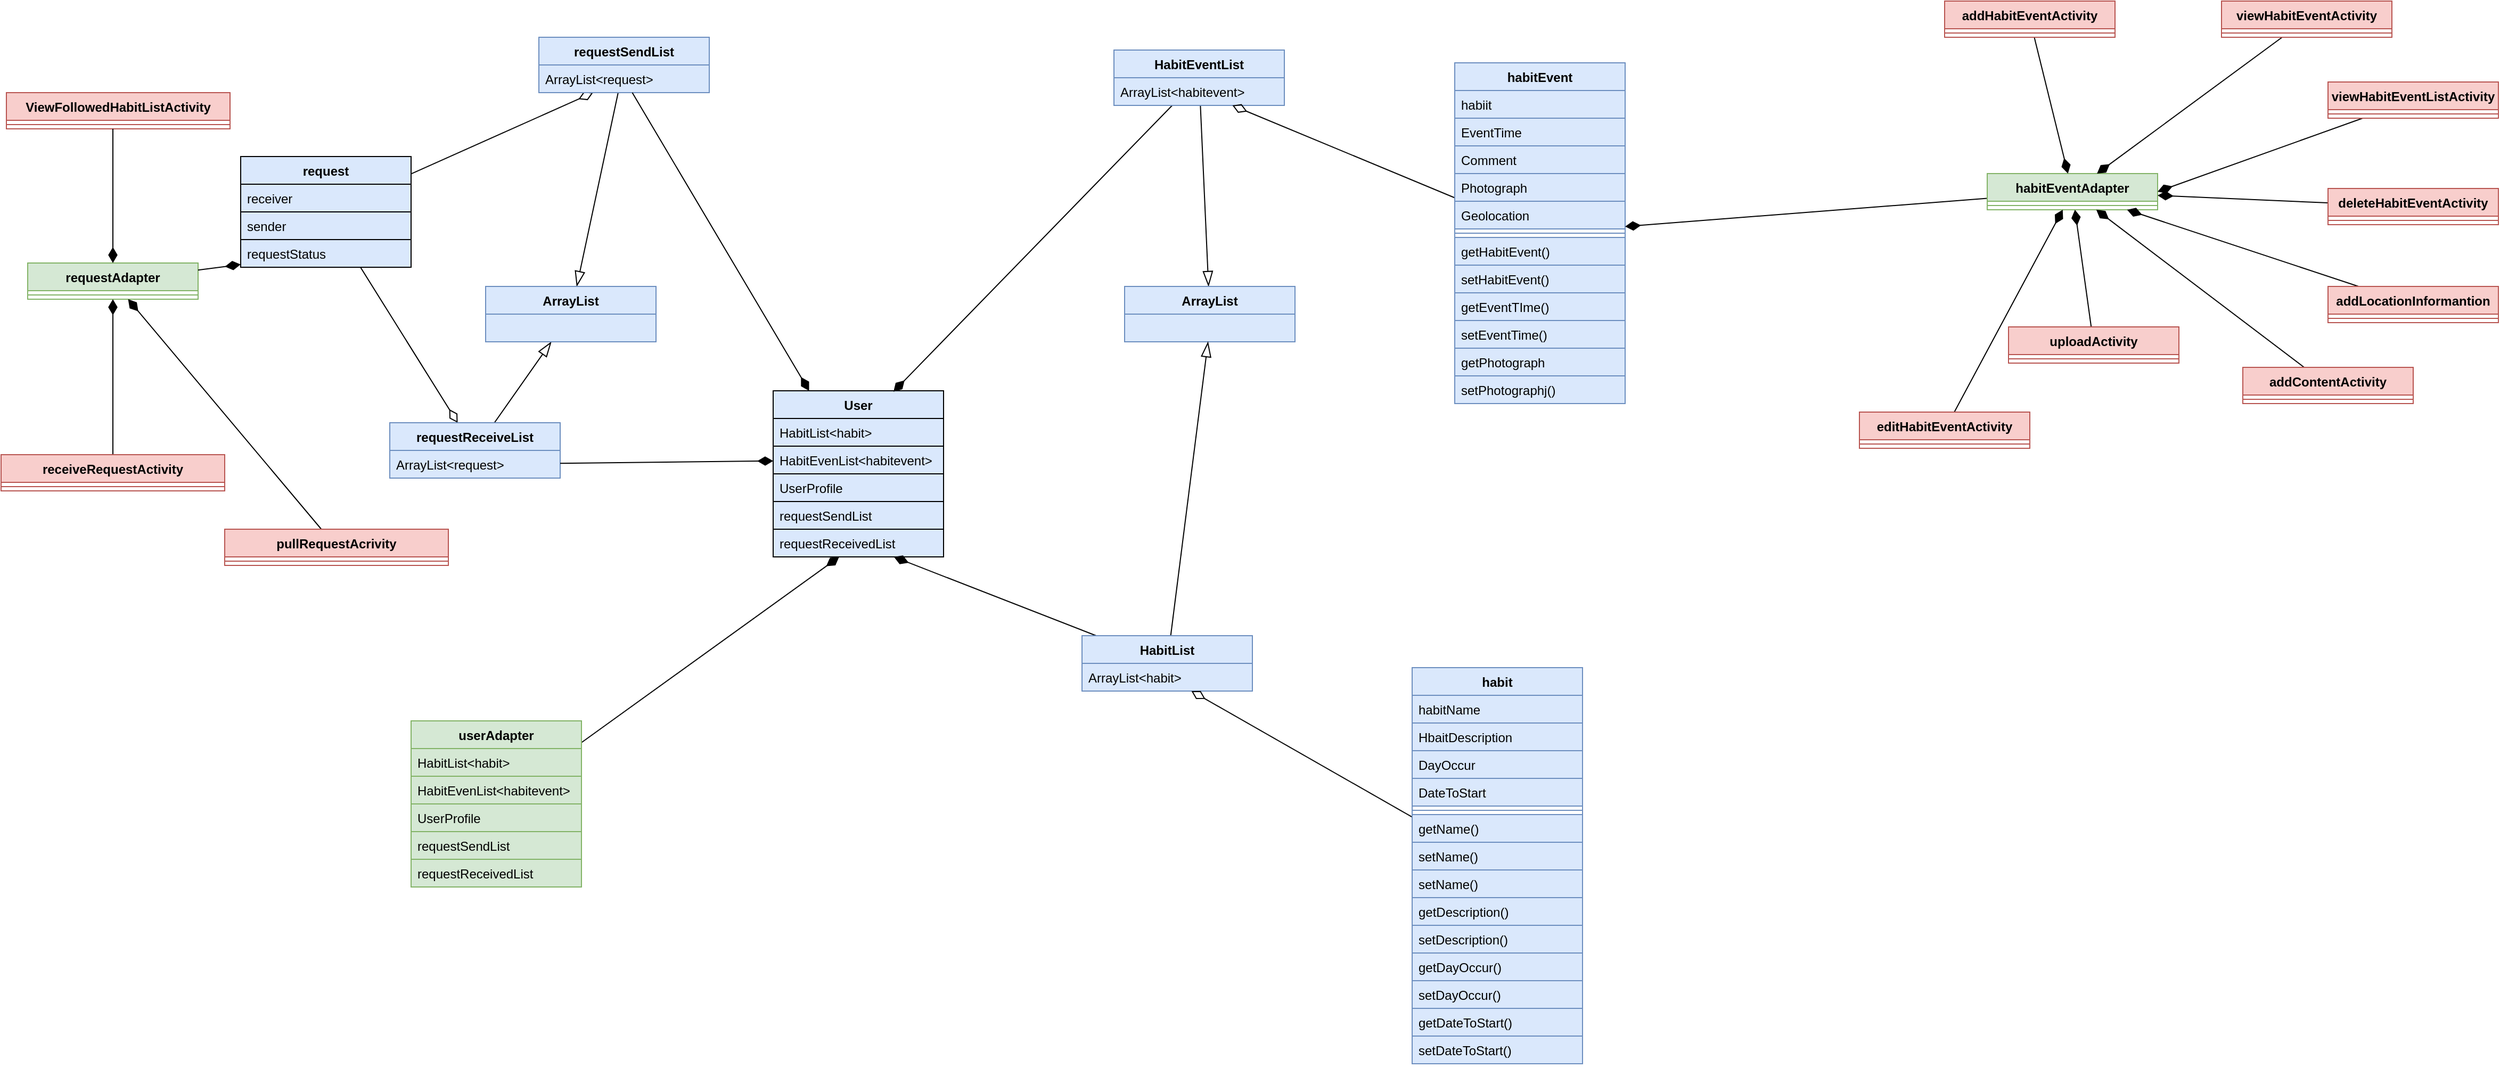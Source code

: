 <mxfile version="15.4.3" type="github">
  <diagram id="spv8ccS48C0Q_jatDbC0" name="Page-1">
    <mxGraphModel dx="2016" dy="1154" grid="1" gridSize="10" guides="1" tooltips="1" connect="1" arrows="1" fold="1" page="1" pageScale="1" pageWidth="850" pageHeight="1100" math="0" shadow="0">
      <root>
        <mxCell id="0" />
        <mxCell id="1" parent="0" />
        <mxCell id="jQMmRSuvDewq5A6XQlnB-4" value="ViewFollowedHabitListActivity" style="swimlane;fontStyle=1;align=center;verticalAlign=top;childLayout=stackLayout;horizontal=1;startSize=26;horizontalStack=0;resizeParent=1;resizeParentMax=0;resizeLast=0;collapsible=1;marginBottom=0;fillColor=#f8cecc;strokeColor=#b85450;" parent="1" vertex="1">
          <mxGeometry x="90" y="110" width="210" height="34" as="geometry" />
        </mxCell>
        <mxCell id="jQMmRSuvDewq5A6XQlnB-6" value="" style="line;strokeWidth=1;fillColor=#f8cecc;align=left;verticalAlign=middle;spacingTop=-1;spacingLeft=3;spacingRight=3;rotatable=0;labelPosition=right;points=[];portConstraint=eastwest;strokeColor=#b85450;" parent="jQMmRSuvDewq5A6XQlnB-4" vertex="1">
          <mxGeometry y="26" width="210" height="8" as="geometry" />
        </mxCell>
        <mxCell id="jQMmRSuvDewq5A6XQlnB-9" value="requestAdapter" style="swimlane;fontStyle=1;align=center;verticalAlign=top;childLayout=stackLayout;horizontal=1;startSize=26;horizontalStack=0;resizeParent=1;resizeParentMax=0;resizeLast=0;collapsible=1;marginBottom=0;fillColor=#d5e8d4;strokeColor=#82b366;" parent="1" vertex="1">
          <mxGeometry x="110" y="270" width="160" height="34" as="geometry" />
        </mxCell>
        <mxCell id="jQMmRSuvDewq5A6XQlnB-11" value="" style="line;strokeWidth=1;fillColor=#d5e8d4;align=left;verticalAlign=middle;spacingTop=-1;spacingLeft=3;spacingRight=3;rotatable=0;labelPosition=right;points=[];portConstraint=eastwest;strokeColor=#82b366;" parent="jQMmRSuvDewq5A6XQlnB-9" vertex="1">
          <mxGeometry y="26" width="160" height="8" as="geometry" />
        </mxCell>
        <mxCell id="jQMmRSuvDewq5A6XQlnB-20" style="edgeStyle=orthogonalEdgeStyle;rounded=0;jumpStyle=line;orthogonalLoop=1;jettySize=auto;html=1;strokeWidth=1;endArrow=diamondThin;endFill=1;endSize=12;" parent="1" source="jQMmRSuvDewq5A6XQlnB-13" target="jQMmRSuvDewq5A6XQlnB-9" edge="1">
          <mxGeometry relative="1" as="geometry" />
        </mxCell>
        <mxCell id="jQMmRSuvDewq5A6XQlnB-52" style="edgeStyle=none;rounded=0;jumpStyle=line;orthogonalLoop=1;jettySize=auto;html=1;endArrow=diamondThin;endFill=1;endSize=12;strokeWidth=1;" parent="1" source="jQMmRSuvDewq5A6XQlnB-9" target="jQMmRSuvDewq5A6XQlnB-36" edge="1">
          <mxGeometry relative="1" as="geometry" />
        </mxCell>
        <mxCell id="jQMmRSuvDewq5A6XQlnB-13" value="receiveRequestActivity" style="swimlane;fontStyle=1;align=center;verticalAlign=top;childLayout=stackLayout;horizontal=1;startSize=26;horizontalStack=0;resizeParent=1;resizeParentMax=0;resizeLast=0;collapsible=1;marginBottom=0;fillColor=#f8cecc;strokeColor=#b85450;" parent="1" vertex="1">
          <mxGeometry x="85" y="450" width="210" height="34" as="geometry" />
        </mxCell>
        <mxCell id="jQMmRSuvDewq5A6XQlnB-14" value="" style="line;strokeWidth=1;fillColor=#f8cecc;align=left;verticalAlign=middle;spacingTop=-1;spacingLeft=3;spacingRight=3;rotatable=0;labelPosition=right;points=[];portConstraint=eastwest;strokeColor=#b85450;" parent="jQMmRSuvDewq5A6XQlnB-13" vertex="1">
          <mxGeometry y="26" width="210" height="8" as="geometry" />
        </mxCell>
        <mxCell id="jQMmRSuvDewq5A6XQlnB-16" value="" style="endArrow=diamondThin;endFill=1;endSize=12;html=1;rounded=0;edgeStyle=orthogonalEdgeStyle;strokeWidth=1;jumpStyle=line;" parent="1" source="jQMmRSuvDewq5A6XQlnB-4" target="jQMmRSuvDewq5A6XQlnB-9" edge="1">
          <mxGeometry width="160" relative="1" as="geometry">
            <mxPoint x="160" y="340" as="sourcePoint" />
            <mxPoint x="320" y="340" as="targetPoint" />
            <Array as="points">
              <mxPoint x="190" y="180" />
              <mxPoint x="190" y="180" />
            </Array>
          </mxGeometry>
        </mxCell>
        <mxCell id="jQMmRSuvDewq5A6XQlnB-60" style="edgeStyle=none;rounded=0;jumpStyle=line;orthogonalLoop=1;jettySize=auto;html=1;endArrow=diamondThin;endFill=0;endSize=12;strokeWidth=1;" parent="1" source="jQMmRSuvDewq5A6XQlnB-23" target="jQMmRSuvDewq5A6XQlnB-46" edge="1">
          <mxGeometry relative="1" as="geometry" />
        </mxCell>
        <mxCell id="jQMmRSuvDewq5A6XQlnB-61" style="edgeStyle=none;rounded=0;jumpStyle=line;orthogonalLoop=1;jettySize=auto;html=1;endArrow=diamondThin;endFill=0;endSize=12;strokeWidth=1;" parent="1" source="jQMmRSuvDewq5A6XQlnB-23" target="jQMmRSuvDewq5A6XQlnB-41" edge="1">
          <mxGeometry relative="1" as="geometry" />
        </mxCell>
        <mxCell id="jQMmRSuvDewq5A6XQlnB-23" value="request" style="swimlane;fontStyle=1;align=center;verticalAlign=top;childLayout=stackLayout;horizontal=1;startSize=26;horizontalStack=0;resizeParent=1;resizeParentMax=0;resizeLast=0;collapsible=1;marginBottom=0;fillColor=#dae8fc;strokeColor=default;" parent="1" vertex="1">
          <mxGeometry x="310" y="170" width="160" height="104" as="geometry">
            <mxRectangle x="390" y="120" width="80" height="26" as="alternateBounds" />
          </mxGeometry>
        </mxCell>
        <mxCell id="jQMmRSuvDewq5A6XQlnB-24" value="receiver" style="text;strokeColor=default;fillColor=#dae8fc;align=left;verticalAlign=top;spacingLeft=4;spacingRight=4;overflow=hidden;rotatable=0;points=[[0,0.5],[1,0.5]];portConstraint=eastwest;" parent="jQMmRSuvDewq5A6XQlnB-23" vertex="1">
          <mxGeometry y="26" width="160" height="26" as="geometry" />
        </mxCell>
        <mxCell id="jQMmRSuvDewq5A6XQlnB-26" value="sender" style="text;strokeColor=default;fillColor=#dae8fc;align=left;verticalAlign=top;spacingLeft=4;spacingRight=4;overflow=hidden;rotatable=0;points=[[0,0.5],[1,0.5]];portConstraint=eastwest;" parent="jQMmRSuvDewq5A6XQlnB-23" vertex="1">
          <mxGeometry y="52" width="160" height="26" as="geometry" />
        </mxCell>
        <mxCell id="jQMmRSuvDewq5A6XQlnB-36" value="requestStatus" style="text;strokeColor=default;fillColor=#dae8fc;align=left;verticalAlign=top;spacingLeft=4;spacingRight=4;overflow=hidden;rotatable=0;points=[[0,0.5],[1,0.5]];portConstraint=eastwest;" parent="jQMmRSuvDewq5A6XQlnB-23" vertex="1">
          <mxGeometry y="78" width="160" height="26" as="geometry" />
        </mxCell>
        <mxCell id="jQMmRSuvDewq5A6XQlnB-51" style="rounded=0;jumpStyle=line;orthogonalLoop=1;jettySize=auto;html=1;endArrow=blockThin;endFill=0;endSize=12;strokeWidth=1;" parent="1" source="jQMmRSuvDewq5A6XQlnB-40" target="jQMmRSuvDewq5A6XQlnB-48" edge="1">
          <mxGeometry relative="1" as="geometry" />
        </mxCell>
        <mxCell id="jQMmRSuvDewq5A6XQlnB-40" value="requestSendList" style="swimlane;fontStyle=1;align=center;verticalAlign=top;childLayout=stackLayout;horizontal=1;startSize=26;horizontalStack=0;resizeParent=1;resizeParentMax=0;resizeLast=0;collapsible=1;marginBottom=0;fillColor=#dae8fc;strokeColor=#6c8ebf;" parent="1" vertex="1">
          <mxGeometry x="590" y="58" width="160" height="52" as="geometry">
            <mxRectangle x="390" y="120" width="80" height="26" as="alternateBounds" />
          </mxGeometry>
        </mxCell>
        <mxCell id="jQMmRSuvDewq5A6XQlnB-41" value="ArrayList&lt;request&gt;" style="text;strokeColor=#6c8ebf;fillColor=#dae8fc;align=left;verticalAlign=top;spacingLeft=4;spacingRight=4;overflow=hidden;rotatable=0;points=[[0,0.5],[1,0.5]];portConstraint=eastwest;" parent="jQMmRSuvDewq5A6XQlnB-40" vertex="1">
          <mxGeometry y="26" width="160" height="26" as="geometry" />
        </mxCell>
        <mxCell id="jQMmRSuvDewq5A6XQlnB-50" style="rounded=0;jumpStyle=line;orthogonalLoop=1;jettySize=auto;html=1;endArrow=blockThin;endFill=0;endSize=12;strokeWidth=1;" parent="1" source="jQMmRSuvDewq5A6XQlnB-46" target="jQMmRSuvDewq5A6XQlnB-48" edge="1">
          <mxGeometry relative="1" as="geometry" />
        </mxCell>
        <mxCell id="jQMmRSuvDewq5A6XQlnB-46" value="requestReceiveList" style="swimlane;fontStyle=1;align=center;verticalAlign=top;childLayout=stackLayout;horizontal=1;startSize=26;horizontalStack=0;resizeParent=1;resizeParentMax=0;resizeLast=0;collapsible=1;marginBottom=0;fillColor=#dae8fc;strokeColor=#6c8ebf;" parent="1" vertex="1">
          <mxGeometry x="450" y="420" width="160" height="52" as="geometry">
            <mxRectangle x="390" y="120" width="80" height="26" as="alternateBounds" />
          </mxGeometry>
        </mxCell>
        <mxCell id="jQMmRSuvDewq5A6XQlnB-47" value="ArrayList&lt;request&gt;" style="text;strokeColor=#6c8ebf;fillColor=#dae8fc;align=left;verticalAlign=top;spacingLeft=4;spacingRight=4;overflow=hidden;rotatable=0;points=[[0,0.5],[1,0.5]];portConstraint=eastwest;" parent="jQMmRSuvDewq5A6XQlnB-46" vertex="1">
          <mxGeometry y="26" width="160" height="26" as="geometry" />
        </mxCell>
        <mxCell id="jQMmRSuvDewq5A6XQlnB-48" value="ArrayList" style="swimlane;fontStyle=1;align=center;verticalAlign=top;childLayout=stackLayout;horizontal=1;startSize=26;horizontalStack=0;resizeParent=1;resizeParentMax=0;resizeLast=0;collapsible=1;marginBottom=0;fillColor=#dae8fc;strokeColor=#6c8ebf;" parent="1" vertex="1">
          <mxGeometry x="540" y="292" width="160" height="52" as="geometry">
            <mxRectangle x="390" y="120" width="80" height="26" as="alternateBounds" />
          </mxGeometry>
        </mxCell>
        <mxCell id="jQMmRSuvDewq5A6XQlnB-49" value="" style="text;strokeColor=#6c8ebf;fillColor=#dae8fc;align=left;verticalAlign=top;spacingLeft=4;spacingRight=4;overflow=hidden;rotatable=0;points=[[0,0.5],[1,0.5]];portConstraint=eastwest;" parent="jQMmRSuvDewq5A6XQlnB-48" vertex="1">
          <mxGeometry y="26" width="160" height="26" as="geometry" />
        </mxCell>
        <mxCell id="jQMmRSuvDewq5A6XQlnB-59" style="edgeStyle=none;rounded=0;jumpStyle=line;orthogonalLoop=1;jettySize=auto;html=1;endArrow=diamondThin;endFill=1;endSize=12;strokeWidth=1;" parent="1" source="jQMmRSuvDewq5A6XQlnB-57" target="jQMmRSuvDewq5A6XQlnB-9" edge="1">
          <mxGeometry relative="1" as="geometry" />
        </mxCell>
        <mxCell id="jQMmRSuvDewq5A6XQlnB-57" value="pullRequestAcrivity" style="swimlane;fontStyle=1;align=center;verticalAlign=top;childLayout=stackLayout;horizontal=1;startSize=26;horizontalStack=0;resizeParent=1;resizeParentMax=0;resizeLast=0;collapsible=1;marginBottom=0;fillColor=#f8cecc;strokeColor=#b85450;" parent="1" vertex="1">
          <mxGeometry x="295" y="520" width="210" height="34" as="geometry" />
        </mxCell>
        <mxCell id="jQMmRSuvDewq5A6XQlnB-58" value="" style="line;strokeWidth=1;fillColor=#f8cecc;align=left;verticalAlign=middle;spacingTop=-1;spacingLeft=3;spacingRight=3;rotatable=0;labelPosition=right;points=[];portConstraint=eastwest;strokeColor=#b85450;" parent="jQMmRSuvDewq5A6XQlnB-57" vertex="1">
          <mxGeometry y="26" width="210" height="8" as="geometry" />
        </mxCell>
        <mxCell id="jQMmRSuvDewq5A6XQlnB-62" value="User" style="swimlane;fontStyle=1;align=center;verticalAlign=top;childLayout=stackLayout;horizontal=1;startSize=26;horizontalStack=0;resizeParent=1;resizeParentMax=0;resizeLast=0;collapsible=1;marginBottom=0;fillColor=#dae8fc;strokeColor=default;" parent="1" vertex="1">
          <mxGeometry x="810" y="390" width="160" height="156" as="geometry">
            <mxRectangle x="390" y="120" width="80" height="26" as="alternateBounds" />
          </mxGeometry>
        </mxCell>
        <mxCell id="jQMmRSuvDewq5A6XQlnB-63" value="HabitList&lt;habit&gt;" style="text;strokeColor=default;fillColor=#dae8fc;align=left;verticalAlign=top;spacingLeft=4;spacingRight=4;overflow=hidden;rotatable=0;points=[[0,0.5],[1,0.5]];portConstraint=eastwest;" parent="jQMmRSuvDewq5A6XQlnB-62" vertex="1">
          <mxGeometry y="26" width="160" height="26" as="geometry" />
        </mxCell>
        <mxCell id="jQMmRSuvDewq5A6XQlnB-64" value="HabitEvenList&lt;habitevent&gt;" style="text;strokeColor=default;fillColor=#dae8fc;align=left;verticalAlign=top;spacingLeft=4;spacingRight=4;overflow=hidden;rotatable=0;points=[[0,0.5],[1,0.5]];portConstraint=eastwest;" parent="jQMmRSuvDewq5A6XQlnB-62" vertex="1">
          <mxGeometry y="52" width="160" height="26" as="geometry" />
        </mxCell>
        <mxCell id="jQMmRSuvDewq5A6XQlnB-65" value="UserProfile" style="text;strokeColor=default;fillColor=#dae8fc;align=left;verticalAlign=top;spacingLeft=4;spacingRight=4;overflow=hidden;rotatable=0;points=[[0,0.5],[1,0.5]];portConstraint=eastwest;" parent="jQMmRSuvDewq5A6XQlnB-62" vertex="1">
          <mxGeometry y="78" width="160" height="26" as="geometry" />
        </mxCell>
        <mxCell id="jQMmRSuvDewq5A6XQlnB-66" value="requestSendList" style="text;strokeColor=default;fillColor=#dae8fc;align=left;verticalAlign=top;spacingLeft=4;spacingRight=4;overflow=hidden;rotatable=0;points=[[0,0.5],[1,0.5]];portConstraint=eastwest;" parent="jQMmRSuvDewq5A6XQlnB-62" vertex="1">
          <mxGeometry y="104" width="160" height="26" as="geometry" />
        </mxCell>
        <mxCell id="jQMmRSuvDewq5A6XQlnB-67" value="requestReceivedList" style="text;strokeColor=default;fillColor=#dae8fc;align=left;verticalAlign=top;spacingLeft=4;spacingRight=4;overflow=hidden;rotatable=0;points=[[0,0.5],[1,0.5]];portConstraint=eastwest;" parent="jQMmRSuvDewq5A6XQlnB-62" vertex="1">
          <mxGeometry y="130" width="160" height="26" as="geometry" />
        </mxCell>
        <mxCell id="jQMmRSuvDewq5A6XQlnB-68" style="edgeStyle=none;rounded=0;jumpStyle=line;orthogonalLoop=1;jettySize=auto;html=1;endArrow=diamondThin;endFill=1;endSize=12;strokeWidth=1;" parent="1" source="jQMmRSuvDewq5A6XQlnB-41" target="jQMmRSuvDewq5A6XQlnB-62" edge="1">
          <mxGeometry relative="1" as="geometry" />
        </mxCell>
        <mxCell id="jQMmRSuvDewq5A6XQlnB-69" style="edgeStyle=none;rounded=0;jumpStyle=line;orthogonalLoop=1;jettySize=auto;html=1;endArrow=diamondThin;endFill=1;endSize=12;strokeWidth=1;" parent="1" source="jQMmRSuvDewq5A6XQlnB-47" target="jQMmRSuvDewq5A6XQlnB-64" edge="1">
          <mxGeometry relative="1" as="geometry" />
        </mxCell>
        <mxCell id="jQMmRSuvDewq5A6XQlnB-78" style="edgeStyle=none;rounded=0;jumpStyle=line;orthogonalLoop=1;jettySize=auto;html=1;endArrow=blockThin;endFill=0;endSize=12;strokeWidth=1;" parent="1" source="jQMmRSuvDewq5A6XQlnB-71" target="jQMmRSuvDewq5A6XQlnB-73" edge="1">
          <mxGeometry relative="1" as="geometry" />
        </mxCell>
        <mxCell id="jQMmRSuvDewq5A6XQlnB-79" style="edgeStyle=none;rounded=0;jumpStyle=line;orthogonalLoop=1;jettySize=auto;html=1;entryX=0.706;entryY=0.006;entryDx=0;entryDy=0;entryPerimeter=0;endArrow=diamondThin;endFill=1;endSize=12;strokeWidth=1;" parent="1" source="jQMmRSuvDewq5A6XQlnB-71" target="jQMmRSuvDewq5A6XQlnB-62" edge="1">
          <mxGeometry relative="1" as="geometry" />
        </mxCell>
        <mxCell id="jQMmRSuvDewq5A6XQlnB-71" value="HabitEventList" style="swimlane;fontStyle=1;align=center;verticalAlign=top;childLayout=stackLayout;horizontal=1;startSize=26;horizontalStack=0;resizeParent=1;resizeParentMax=0;resizeLast=0;collapsible=1;marginBottom=0;fillColor=#dae8fc;strokeColor=#6c8ebf;" parent="1" vertex="1">
          <mxGeometry x="1130" y="70" width="160" height="52" as="geometry">
            <mxRectangle x="390" y="120" width="80" height="26" as="alternateBounds" />
          </mxGeometry>
        </mxCell>
        <mxCell id="jQMmRSuvDewq5A6XQlnB-72" value="ArrayList&lt;habitevent&gt;" style="text;strokeColor=#6c8ebf;fillColor=#dae8fc;align=left;verticalAlign=top;spacingLeft=4;spacingRight=4;overflow=hidden;rotatable=0;points=[[0,0.5],[1,0.5]];portConstraint=eastwest;" parent="jQMmRSuvDewq5A6XQlnB-71" vertex="1">
          <mxGeometry y="26" width="160" height="26" as="geometry" />
        </mxCell>
        <mxCell id="jQMmRSuvDewq5A6XQlnB-73" value="ArrayList" style="swimlane;fontStyle=1;align=center;verticalAlign=top;childLayout=stackLayout;horizontal=1;startSize=26;horizontalStack=0;resizeParent=1;resizeParentMax=0;resizeLast=0;collapsible=1;marginBottom=0;fillColor=#dae8fc;strokeColor=#6c8ebf;" parent="1" vertex="1">
          <mxGeometry x="1140" y="292" width="160" height="52" as="geometry">
            <mxRectangle x="390" y="120" width="80" height="26" as="alternateBounds" />
          </mxGeometry>
        </mxCell>
        <mxCell id="jQMmRSuvDewq5A6XQlnB-74" value="" style="text;strokeColor=#6c8ebf;fillColor=#dae8fc;align=left;verticalAlign=top;spacingLeft=4;spacingRight=4;overflow=hidden;rotatable=0;points=[[0,0.5],[1,0.5]];portConstraint=eastwest;" parent="jQMmRSuvDewq5A6XQlnB-73" vertex="1">
          <mxGeometry y="26" width="160" height="26" as="geometry" />
        </mxCell>
        <mxCell id="jQMmRSuvDewq5A6XQlnB-77" style="edgeStyle=none;rounded=0;jumpStyle=line;orthogonalLoop=1;jettySize=auto;html=1;endArrow=blockThin;endFill=0;endSize=12;strokeWidth=1;" parent="1" source="jQMmRSuvDewq5A6XQlnB-75" target="jQMmRSuvDewq5A6XQlnB-74" edge="1">
          <mxGeometry relative="1" as="geometry" />
        </mxCell>
        <mxCell id="jQMmRSuvDewq5A6XQlnB-80" style="edgeStyle=none;rounded=0;jumpStyle=line;orthogonalLoop=1;jettySize=auto;html=1;endArrow=diamondThin;endFill=1;endSize=12;strokeWidth=1;" parent="1" source="jQMmRSuvDewq5A6XQlnB-75" target="jQMmRSuvDewq5A6XQlnB-67" edge="1">
          <mxGeometry relative="1" as="geometry" />
        </mxCell>
        <mxCell id="jQMmRSuvDewq5A6XQlnB-75" value="HabitList" style="swimlane;fontStyle=1;align=center;verticalAlign=top;childLayout=stackLayout;horizontal=1;startSize=26;horizontalStack=0;resizeParent=1;resizeParentMax=0;resizeLast=0;collapsible=1;marginBottom=0;fillColor=#dae8fc;strokeColor=#6c8ebf;" parent="1" vertex="1">
          <mxGeometry x="1100" y="620" width="160" height="52" as="geometry">
            <mxRectangle x="390" y="120" width="80" height="26" as="alternateBounds" />
          </mxGeometry>
        </mxCell>
        <mxCell id="jQMmRSuvDewq5A6XQlnB-76" value="ArrayList&lt;habit&gt;" style="text;strokeColor=#6c8ebf;fillColor=#dae8fc;align=left;verticalAlign=top;spacingLeft=4;spacingRight=4;overflow=hidden;rotatable=0;points=[[0,0.5],[1,0.5]];portConstraint=eastwest;" parent="jQMmRSuvDewq5A6XQlnB-75" vertex="1">
          <mxGeometry y="26" width="160" height="26" as="geometry" />
        </mxCell>
        <mxCell id="O9s7gbecg066Yc_L37mW-30" style="edgeStyle=none;rounded=0;jumpStyle=line;orthogonalLoop=1;jettySize=auto;html=1;endArrow=diamondThin;endFill=0;endSize=12;strokeWidth=1;" edge="1" parent="1" source="O9s7gbecg066Yc_L37mW-1" target="jQMmRSuvDewq5A6XQlnB-72">
          <mxGeometry relative="1" as="geometry" />
        </mxCell>
        <mxCell id="O9s7gbecg066Yc_L37mW-1" value="habitEvent" style="swimlane;fontStyle=1;align=center;verticalAlign=top;childLayout=stackLayout;horizontal=1;startSize=26;horizontalStack=0;resizeParent=1;resizeParentMax=0;resizeLast=0;collapsible=1;marginBottom=0;strokeColor=#6c8ebf;fillColor=#dae8fc;" vertex="1" parent="1">
          <mxGeometry x="1450" y="82" width="160" height="320" as="geometry">
            <mxRectangle x="1450" y="82" width="90" height="26" as="alternateBounds" />
          </mxGeometry>
        </mxCell>
        <mxCell id="O9s7gbecg066Yc_L37mW-2" value="habiit" style="text;strokeColor=#6c8ebf;fillColor=#dae8fc;align=left;verticalAlign=top;spacingLeft=4;spacingRight=4;overflow=hidden;rotatable=0;points=[[0,0.5],[1,0.5]];portConstraint=eastwest;" vertex="1" parent="O9s7gbecg066Yc_L37mW-1">
          <mxGeometry y="26" width="160" height="26" as="geometry" />
        </mxCell>
        <mxCell id="O9s7gbecg066Yc_L37mW-4" value="EventTime" style="text;strokeColor=#6c8ebf;fillColor=#dae8fc;align=left;verticalAlign=top;spacingLeft=4;spacingRight=4;overflow=hidden;rotatable=0;points=[[0,0.5],[1,0.5]];portConstraint=eastwest;" vertex="1" parent="O9s7gbecg066Yc_L37mW-1">
          <mxGeometry y="52" width="160" height="26" as="geometry" />
        </mxCell>
        <mxCell id="O9s7gbecg066Yc_L37mW-5" value="Comment" style="text;strokeColor=#6c8ebf;fillColor=#dae8fc;align=left;verticalAlign=top;spacingLeft=4;spacingRight=4;overflow=hidden;rotatable=0;points=[[0,0.5],[1,0.5]];portConstraint=eastwest;" vertex="1" parent="O9s7gbecg066Yc_L37mW-1">
          <mxGeometry y="78" width="160" height="26" as="geometry" />
        </mxCell>
        <mxCell id="O9s7gbecg066Yc_L37mW-6" value="Photograph" style="text;strokeColor=#6c8ebf;fillColor=#dae8fc;align=left;verticalAlign=top;spacingLeft=4;spacingRight=4;overflow=hidden;rotatable=0;points=[[0,0.5],[1,0.5]];portConstraint=eastwest;" vertex="1" parent="O9s7gbecg066Yc_L37mW-1">
          <mxGeometry y="104" width="160" height="26" as="geometry" />
        </mxCell>
        <mxCell id="O9s7gbecg066Yc_L37mW-7" value="Geolocation" style="text;strokeColor=#6c8ebf;fillColor=#dae8fc;align=left;verticalAlign=top;spacingLeft=4;spacingRight=4;overflow=hidden;rotatable=0;points=[[0,0.5],[1,0.5]];portConstraint=eastwest;" vertex="1" parent="O9s7gbecg066Yc_L37mW-1">
          <mxGeometry y="130" width="160" height="26" as="geometry" />
        </mxCell>
        <mxCell id="O9s7gbecg066Yc_L37mW-3" value="" style="line;strokeWidth=1;fillColor=#dae8fc;align=left;verticalAlign=middle;spacingTop=-1;spacingLeft=3;spacingRight=3;rotatable=0;labelPosition=right;points=[];portConstraint=eastwest;strokeColor=#6c8ebf;" vertex="1" parent="O9s7gbecg066Yc_L37mW-1">
          <mxGeometry y="156" width="160" height="8" as="geometry" />
        </mxCell>
        <mxCell id="O9s7gbecg066Yc_L37mW-8" value="getHabitEvent()" style="text;strokeColor=#6c8ebf;fillColor=#dae8fc;align=left;verticalAlign=top;spacingLeft=4;spacingRight=4;overflow=hidden;rotatable=0;points=[[0,0.5],[1,0.5]];portConstraint=eastwest;" vertex="1" parent="O9s7gbecg066Yc_L37mW-1">
          <mxGeometry y="164" width="160" height="26" as="geometry" />
        </mxCell>
        <mxCell id="O9s7gbecg066Yc_L37mW-9" value="setHabitEvent()" style="text;strokeColor=#6c8ebf;fillColor=#dae8fc;align=left;verticalAlign=top;spacingLeft=4;spacingRight=4;overflow=hidden;rotatable=0;points=[[0,0.5],[1,0.5]];portConstraint=eastwest;" vertex="1" parent="O9s7gbecg066Yc_L37mW-1">
          <mxGeometry y="190" width="160" height="26" as="geometry" />
        </mxCell>
        <mxCell id="O9s7gbecg066Yc_L37mW-10" value="getEventTIme()" style="text;strokeColor=#6c8ebf;fillColor=#dae8fc;align=left;verticalAlign=top;spacingLeft=4;spacingRight=4;overflow=hidden;rotatable=0;points=[[0,0.5],[1,0.5]];portConstraint=eastwest;" vertex="1" parent="O9s7gbecg066Yc_L37mW-1">
          <mxGeometry y="216" width="160" height="26" as="geometry" />
        </mxCell>
        <mxCell id="O9s7gbecg066Yc_L37mW-11" value="setEventTime()" style="text;strokeColor=#6c8ebf;fillColor=#dae8fc;align=left;verticalAlign=top;spacingLeft=4;spacingRight=4;overflow=hidden;rotatable=0;points=[[0,0.5],[1,0.5]];portConstraint=eastwest;" vertex="1" parent="O9s7gbecg066Yc_L37mW-1">
          <mxGeometry y="242" width="160" height="26" as="geometry" />
        </mxCell>
        <mxCell id="O9s7gbecg066Yc_L37mW-12" value="getPhotograph" style="text;strokeColor=#6c8ebf;fillColor=#dae8fc;align=left;verticalAlign=top;spacingLeft=4;spacingRight=4;overflow=hidden;rotatable=0;points=[[0,0.5],[1,0.5]];portConstraint=eastwest;" vertex="1" parent="O9s7gbecg066Yc_L37mW-1">
          <mxGeometry y="268" width="160" height="26" as="geometry" />
        </mxCell>
        <mxCell id="O9s7gbecg066Yc_L37mW-13" value="setPhotographj()" style="text;strokeColor=#6c8ebf;fillColor=#dae8fc;align=left;verticalAlign=top;spacingLeft=4;spacingRight=4;overflow=hidden;rotatable=0;points=[[0,0.5],[1,0.5]];portConstraint=eastwest;" vertex="1" parent="O9s7gbecg066Yc_L37mW-1">
          <mxGeometry y="294" width="160" height="26" as="geometry" />
        </mxCell>
        <mxCell id="O9s7gbecg066Yc_L37mW-29" style="edgeStyle=none;rounded=0;jumpStyle=line;orthogonalLoop=1;jettySize=auto;html=1;endArrow=diamondThin;endFill=0;endSize=12;strokeWidth=1;" edge="1" parent="1" source="O9s7gbecg066Yc_L37mW-14" target="jQMmRSuvDewq5A6XQlnB-76">
          <mxGeometry relative="1" as="geometry" />
        </mxCell>
        <mxCell id="O9s7gbecg066Yc_L37mW-14" value="habit" style="swimlane;fontStyle=1;align=center;verticalAlign=top;childLayout=stackLayout;horizontal=1;startSize=26;horizontalStack=0;resizeParent=1;resizeParentMax=0;resizeLast=0;collapsible=1;marginBottom=0;strokeColor=#6c8ebf;fillColor=#dae8fc;" vertex="1" parent="1">
          <mxGeometry x="1410" y="650" width="160" height="372" as="geometry">
            <mxRectangle x="1410" y="650" width="60" height="26" as="alternateBounds" />
          </mxGeometry>
        </mxCell>
        <mxCell id="O9s7gbecg066Yc_L37mW-15" value="habitName" style="text;strokeColor=#6c8ebf;fillColor=#dae8fc;align=left;verticalAlign=top;spacingLeft=4;spacingRight=4;overflow=hidden;rotatable=0;points=[[0,0.5],[1,0.5]];portConstraint=eastwest;" vertex="1" parent="O9s7gbecg066Yc_L37mW-14">
          <mxGeometry y="26" width="160" height="26" as="geometry" />
        </mxCell>
        <mxCell id="O9s7gbecg066Yc_L37mW-16" value="HbaitDescription" style="text;strokeColor=#6c8ebf;fillColor=#dae8fc;align=left;verticalAlign=top;spacingLeft=4;spacingRight=4;overflow=hidden;rotatable=0;points=[[0,0.5],[1,0.5]];portConstraint=eastwest;" vertex="1" parent="O9s7gbecg066Yc_L37mW-14">
          <mxGeometry y="52" width="160" height="26" as="geometry" />
        </mxCell>
        <mxCell id="O9s7gbecg066Yc_L37mW-17" value="DayOccur" style="text;strokeColor=#6c8ebf;fillColor=#dae8fc;align=left;verticalAlign=top;spacingLeft=4;spacingRight=4;overflow=hidden;rotatable=0;points=[[0,0.5],[1,0.5]];portConstraint=eastwest;" vertex="1" parent="O9s7gbecg066Yc_L37mW-14">
          <mxGeometry y="78" width="160" height="26" as="geometry" />
        </mxCell>
        <mxCell id="O9s7gbecg066Yc_L37mW-28" value="DateToStart" style="text;strokeColor=#6c8ebf;fillColor=#dae8fc;align=left;verticalAlign=top;spacingLeft=4;spacingRight=4;overflow=hidden;rotatable=0;points=[[0,0.5],[1,0.5]];portConstraint=eastwest;" vertex="1" parent="O9s7gbecg066Yc_L37mW-14">
          <mxGeometry y="104" width="160" height="26" as="geometry" />
        </mxCell>
        <mxCell id="O9s7gbecg066Yc_L37mW-20" value="" style="line;strokeWidth=1;fillColor=#dae8fc;align=left;verticalAlign=middle;spacingTop=-1;spacingLeft=3;spacingRight=3;rotatable=0;labelPosition=right;points=[];portConstraint=eastwest;strokeColor=#6c8ebf;" vertex="1" parent="O9s7gbecg066Yc_L37mW-14">
          <mxGeometry y="130" width="160" height="8" as="geometry" />
        </mxCell>
        <mxCell id="O9s7gbecg066Yc_L37mW-18" value="getName()" style="text;strokeColor=#6c8ebf;fillColor=#dae8fc;align=left;verticalAlign=top;spacingLeft=4;spacingRight=4;overflow=hidden;rotatable=0;points=[[0,0.5],[1,0.5]];portConstraint=eastwest;" vertex="1" parent="O9s7gbecg066Yc_L37mW-14">
          <mxGeometry y="138" width="160" height="26" as="geometry" />
        </mxCell>
        <mxCell id="O9s7gbecg066Yc_L37mW-19" value="setName()" style="text;strokeColor=#6c8ebf;fillColor=#dae8fc;align=left;verticalAlign=top;spacingLeft=4;spacingRight=4;overflow=hidden;rotatable=0;points=[[0,0.5],[1,0.5]];portConstraint=eastwest;" vertex="1" parent="O9s7gbecg066Yc_L37mW-14">
          <mxGeometry y="164" width="160" height="26" as="geometry" />
        </mxCell>
        <mxCell id="O9s7gbecg066Yc_L37mW-27" value="setName()" style="text;strokeColor=#6c8ebf;fillColor=#dae8fc;align=left;verticalAlign=top;spacingLeft=4;spacingRight=4;overflow=hidden;rotatable=0;points=[[0,0.5],[1,0.5]];portConstraint=eastwest;" vertex="1" parent="O9s7gbecg066Yc_L37mW-14">
          <mxGeometry y="190" width="160" height="26" as="geometry" />
        </mxCell>
        <mxCell id="O9s7gbecg066Yc_L37mW-21" value="getDescription()" style="text;strokeColor=#6c8ebf;fillColor=#dae8fc;align=left;verticalAlign=top;spacingLeft=4;spacingRight=4;overflow=hidden;rotatable=0;points=[[0,0.5],[1,0.5]];portConstraint=eastwest;" vertex="1" parent="O9s7gbecg066Yc_L37mW-14">
          <mxGeometry y="216" width="160" height="26" as="geometry" />
        </mxCell>
        <mxCell id="O9s7gbecg066Yc_L37mW-22" value="setDescription()" style="text;strokeColor=#6c8ebf;fillColor=#dae8fc;align=left;verticalAlign=top;spacingLeft=4;spacingRight=4;overflow=hidden;rotatable=0;points=[[0,0.5],[1,0.5]];portConstraint=eastwest;" vertex="1" parent="O9s7gbecg066Yc_L37mW-14">
          <mxGeometry y="242" width="160" height="26" as="geometry" />
        </mxCell>
        <mxCell id="O9s7gbecg066Yc_L37mW-23" value="getDayOccur()" style="text;strokeColor=#6c8ebf;fillColor=#dae8fc;align=left;verticalAlign=top;spacingLeft=4;spacingRight=4;overflow=hidden;rotatable=0;points=[[0,0.5],[1,0.5]];portConstraint=eastwest;" vertex="1" parent="O9s7gbecg066Yc_L37mW-14">
          <mxGeometry y="268" width="160" height="26" as="geometry" />
        </mxCell>
        <mxCell id="O9s7gbecg066Yc_L37mW-24" value="setDayOccur()" style="text;strokeColor=#6c8ebf;fillColor=#dae8fc;align=left;verticalAlign=top;spacingLeft=4;spacingRight=4;overflow=hidden;rotatable=0;points=[[0,0.5],[1,0.5]];portConstraint=eastwest;" vertex="1" parent="O9s7gbecg066Yc_L37mW-14">
          <mxGeometry y="294" width="160" height="26" as="geometry" />
        </mxCell>
        <mxCell id="O9s7gbecg066Yc_L37mW-25" value="getDateToStart()" style="text;strokeColor=#6c8ebf;fillColor=#dae8fc;align=left;verticalAlign=top;spacingLeft=4;spacingRight=4;overflow=hidden;rotatable=0;points=[[0,0.5],[1,0.5]];portConstraint=eastwest;" vertex="1" parent="O9s7gbecg066Yc_L37mW-14">
          <mxGeometry y="320" width="160" height="26" as="geometry" />
        </mxCell>
        <mxCell id="O9s7gbecg066Yc_L37mW-26" value="setDateToStart()" style="text;strokeColor=#6c8ebf;fillColor=#dae8fc;align=left;verticalAlign=top;spacingLeft=4;spacingRight=4;overflow=hidden;rotatable=0;points=[[0,0.5],[1,0.5]];portConstraint=eastwest;" vertex="1" parent="O9s7gbecg066Yc_L37mW-14">
          <mxGeometry y="346" width="160" height="26" as="geometry" />
        </mxCell>
        <mxCell id="O9s7gbecg066Yc_L37mW-35" style="edgeStyle=none;rounded=0;jumpStyle=line;orthogonalLoop=1;jettySize=auto;html=1;endArrow=diamondThin;endFill=1;endSize=12;strokeWidth=1;" edge="1" parent="1" source="O9s7gbecg066Yc_L37mW-31" target="O9s7gbecg066Yc_L37mW-1">
          <mxGeometry relative="1" as="geometry" />
        </mxCell>
        <mxCell id="O9s7gbecg066Yc_L37mW-31" value="habitEventAdapter" style="swimlane;fontStyle=1;align=center;verticalAlign=top;childLayout=stackLayout;horizontal=1;startSize=26;horizontalStack=0;resizeParent=1;resizeParentMax=0;resizeLast=0;collapsible=1;marginBottom=0;strokeColor=#82b366;fillColor=#d5e8d4;" vertex="1" parent="1">
          <mxGeometry x="1950" y="186" width="160" height="34" as="geometry" />
        </mxCell>
        <mxCell id="O9s7gbecg066Yc_L37mW-33" value="" style="line;strokeWidth=1;fillColor=#d5e8d4;align=left;verticalAlign=middle;spacingTop=-1;spacingLeft=3;spacingRight=3;rotatable=0;labelPosition=right;points=[];portConstraint=eastwest;strokeColor=#82b366;" vertex="1" parent="O9s7gbecg066Yc_L37mW-31">
          <mxGeometry y="26" width="160" height="8" as="geometry" />
        </mxCell>
        <mxCell id="O9s7gbecg066Yc_L37mW-38" style="edgeStyle=none;rounded=0;jumpStyle=line;orthogonalLoop=1;jettySize=auto;html=1;endArrow=diamondThin;endFill=1;endSize=12;strokeWidth=1;" edge="1" parent="1" source="O9s7gbecg066Yc_L37mW-36" target="O9s7gbecg066Yc_L37mW-31">
          <mxGeometry relative="1" as="geometry" />
        </mxCell>
        <mxCell id="O9s7gbecg066Yc_L37mW-36" value="uploadActivity" style="swimlane;fontStyle=1;align=center;verticalAlign=top;childLayout=stackLayout;horizontal=1;startSize=26;horizontalStack=0;resizeParent=1;resizeParentMax=0;resizeLast=0;collapsible=1;marginBottom=0;strokeColor=#b85450;fillColor=#f8cecc;" vertex="1" parent="1">
          <mxGeometry x="1970" y="330" width="160" height="34" as="geometry" />
        </mxCell>
        <mxCell id="O9s7gbecg066Yc_L37mW-37" value="" style="line;strokeWidth=1;fillColor=#f8cecc;align=left;verticalAlign=middle;spacingTop=-1;spacingLeft=3;spacingRight=3;rotatable=0;labelPosition=right;points=[];portConstraint=eastwest;strokeColor=#b85450;" vertex="1" parent="O9s7gbecg066Yc_L37mW-36">
          <mxGeometry y="26" width="160" height="8" as="geometry" />
        </mxCell>
        <mxCell id="O9s7gbecg066Yc_L37mW-41" style="edgeStyle=none;rounded=0;jumpStyle=line;orthogonalLoop=1;jettySize=auto;html=1;endArrow=diamondThin;endFill=1;endSize=12;strokeWidth=1;" edge="1" parent="1" source="O9s7gbecg066Yc_L37mW-39" target="O9s7gbecg066Yc_L37mW-31">
          <mxGeometry relative="1" as="geometry" />
        </mxCell>
        <mxCell id="O9s7gbecg066Yc_L37mW-39" value="editHabitEventActivity" style="swimlane;fontStyle=1;align=center;verticalAlign=top;childLayout=stackLayout;horizontal=1;startSize=26;horizontalStack=0;resizeParent=1;resizeParentMax=0;resizeLast=0;collapsible=1;marginBottom=0;strokeColor=#b85450;fillColor=#f8cecc;" vertex="1" parent="1">
          <mxGeometry x="1830" y="410" width="160" height="34" as="geometry" />
        </mxCell>
        <mxCell id="O9s7gbecg066Yc_L37mW-40" value="" style="line;strokeWidth=1;fillColor=#f8cecc;align=left;verticalAlign=middle;spacingTop=-1;spacingLeft=3;spacingRight=3;rotatable=0;labelPosition=right;points=[];portConstraint=eastwest;strokeColor=#b85450;" vertex="1" parent="O9s7gbecg066Yc_L37mW-39">
          <mxGeometry y="26" width="160" height="8" as="geometry" />
        </mxCell>
        <mxCell id="O9s7gbecg066Yc_L37mW-44" style="edgeStyle=none;rounded=0;jumpStyle=line;orthogonalLoop=1;jettySize=auto;html=1;endArrow=diamondThin;endFill=1;endSize=12;strokeWidth=1;" edge="1" parent="1" source="O9s7gbecg066Yc_L37mW-42" target="O9s7gbecg066Yc_L37mW-31">
          <mxGeometry relative="1" as="geometry" />
        </mxCell>
        <mxCell id="O9s7gbecg066Yc_L37mW-42" value="addHabitEventActivity" style="swimlane;fontStyle=1;align=center;verticalAlign=top;childLayout=stackLayout;horizontal=1;startSize=26;horizontalStack=0;resizeParent=1;resizeParentMax=0;resizeLast=0;collapsible=1;marginBottom=0;strokeColor=#b85450;fillColor=#f8cecc;" vertex="1" parent="1">
          <mxGeometry x="1910" y="24" width="160" height="34" as="geometry" />
        </mxCell>
        <mxCell id="O9s7gbecg066Yc_L37mW-43" value="" style="line;strokeWidth=1;fillColor=#f8cecc;align=left;verticalAlign=middle;spacingTop=-1;spacingLeft=3;spacingRight=3;rotatable=0;labelPosition=right;points=[];portConstraint=eastwest;strokeColor=#b85450;" vertex="1" parent="O9s7gbecg066Yc_L37mW-42">
          <mxGeometry y="26" width="160" height="8" as="geometry" />
        </mxCell>
        <mxCell id="O9s7gbecg066Yc_L37mW-47" style="edgeStyle=none;rounded=0;jumpStyle=line;orthogonalLoop=1;jettySize=auto;html=1;endArrow=diamondThin;endFill=1;endSize=12;strokeWidth=1;" edge="1" parent="1" source="O9s7gbecg066Yc_L37mW-45" target="O9s7gbecg066Yc_L37mW-31">
          <mxGeometry relative="1" as="geometry" />
        </mxCell>
        <mxCell id="O9s7gbecg066Yc_L37mW-45" value="viewHabitEventActivity" style="swimlane;fontStyle=1;align=center;verticalAlign=top;childLayout=stackLayout;horizontal=1;startSize=26;horizontalStack=0;resizeParent=1;resizeParentMax=0;resizeLast=0;collapsible=1;marginBottom=0;strokeColor=#b85450;fillColor=#f8cecc;" vertex="1" parent="1">
          <mxGeometry x="2170" y="24" width="160" height="34" as="geometry" />
        </mxCell>
        <mxCell id="O9s7gbecg066Yc_L37mW-46" value="" style="line;strokeWidth=1;fillColor=#f8cecc;align=left;verticalAlign=middle;spacingTop=-1;spacingLeft=3;spacingRight=3;rotatable=0;labelPosition=right;points=[];portConstraint=eastwest;strokeColor=#b85450;" vertex="1" parent="O9s7gbecg066Yc_L37mW-45">
          <mxGeometry y="26" width="160" height="8" as="geometry" />
        </mxCell>
        <mxCell id="O9s7gbecg066Yc_L37mW-50" style="edgeStyle=none;rounded=0;jumpStyle=line;orthogonalLoop=1;jettySize=auto;html=1;entryX=1;entryY=0.5;entryDx=0;entryDy=0;endArrow=diamondThin;endFill=1;endSize=12;strokeWidth=1;" edge="1" parent="1" source="O9s7gbecg066Yc_L37mW-48" target="O9s7gbecg066Yc_L37mW-31">
          <mxGeometry relative="1" as="geometry" />
        </mxCell>
        <mxCell id="O9s7gbecg066Yc_L37mW-48" value="viewHabitEventListActivity" style="swimlane;fontStyle=1;align=center;verticalAlign=top;childLayout=stackLayout;horizontal=1;startSize=26;horizontalStack=0;resizeParent=1;resizeParentMax=0;resizeLast=0;collapsible=1;marginBottom=0;strokeColor=#b85450;fillColor=#f8cecc;" vertex="1" parent="1">
          <mxGeometry x="2270" y="100" width="160" height="34" as="geometry" />
        </mxCell>
        <mxCell id="O9s7gbecg066Yc_L37mW-49" value="" style="line;strokeWidth=1;fillColor=#f8cecc;align=left;verticalAlign=middle;spacingTop=-1;spacingLeft=3;spacingRight=3;rotatable=0;labelPosition=right;points=[];portConstraint=eastwest;strokeColor=#b85450;" vertex="1" parent="O9s7gbecg066Yc_L37mW-48">
          <mxGeometry y="26" width="160" height="8" as="geometry" />
        </mxCell>
        <mxCell id="O9s7gbecg066Yc_L37mW-53" style="edgeStyle=none;rounded=0;jumpStyle=line;orthogonalLoop=1;jettySize=auto;html=1;endArrow=diamondThin;endFill=1;endSize=12;strokeWidth=1;" edge="1" parent="1" source="O9s7gbecg066Yc_L37mW-51" target="O9s7gbecg066Yc_L37mW-31">
          <mxGeometry relative="1" as="geometry" />
        </mxCell>
        <mxCell id="O9s7gbecg066Yc_L37mW-51" value="deleteHabitEventActivity" style="swimlane;fontStyle=1;align=center;verticalAlign=top;childLayout=stackLayout;horizontal=1;startSize=26;horizontalStack=0;resizeParent=1;resizeParentMax=0;resizeLast=0;collapsible=1;marginBottom=0;strokeColor=#b85450;fillColor=#f8cecc;" vertex="1" parent="1">
          <mxGeometry x="2270" y="200" width="160" height="34" as="geometry" />
        </mxCell>
        <mxCell id="O9s7gbecg066Yc_L37mW-52" value="" style="line;strokeWidth=1;fillColor=#f8cecc;align=left;verticalAlign=middle;spacingTop=-1;spacingLeft=3;spacingRight=3;rotatable=0;labelPosition=right;points=[];portConstraint=eastwest;strokeColor=#b85450;" vertex="1" parent="O9s7gbecg066Yc_L37mW-51">
          <mxGeometry y="26" width="160" height="8" as="geometry" />
        </mxCell>
        <mxCell id="O9s7gbecg066Yc_L37mW-56" style="edgeStyle=none;rounded=0;jumpStyle=line;orthogonalLoop=1;jettySize=auto;html=1;endArrow=diamondThin;endFill=1;endSize=12;strokeWidth=1;" edge="1" parent="1" source="O9s7gbecg066Yc_L37mW-54" target="O9s7gbecg066Yc_L37mW-31">
          <mxGeometry relative="1" as="geometry" />
        </mxCell>
        <mxCell id="O9s7gbecg066Yc_L37mW-54" value="addLocationInformantion" style="swimlane;fontStyle=1;align=center;verticalAlign=top;childLayout=stackLayout;horizontal=1;startSize=26;horizontalStack=0;resizeParent=1;resizeParentMax=0;resizeLast=0;collapsible=1;marginBottom=0;strokeColor=#b85450;fillColor=#f8cecc;" vertex="1" parent="1">
          <mxGeometry x="2270" y="292" width="160" height="34" as="geometry" />
        </mxCell>
        <mxCell id="O9s7gbecg066Yc_L37mW-55" value="" style="line;strokeWidth=1;fillColor=#f8cecc;align=left;verticalAlign=middle;spacingTop=-1;spacingLeft=3;spacingRight=3;rotatable=0;labelPosition=right;points=[];portConstraint=eastwest;strokeColor=#b85450;" vertex="1" parent="O9s7gbecg066Yc_L37mW-54">
          <mxGeometry y="26" width="160" height="8" as="geometry" />
        </mxCell>
        <mxCell id="O9s7gbecg066Yc_L37mW-59" style="edgeStyle=none;rounded=0;jumpStyle=line;orthogonalLoop=1;jettySize=auto;html=1;endArrow=diamondThin;endFill=1;endSize=12;strokeWidth=1;" edge="1" parent="1" source="O9s7gbecg066Yc_L37mW-57" target="O9s7gbecg066Yc_L37mW-31">
          <mxGeometry relative="1" as="geometry" />
        </mxCell>
        <mxCell id="O9s7gbecg066Yc_L37mW-57" value="addContentActivity" style="swimlane;fontStyle=1;align=center;verticalAlign=top;childLayout=stackLayout;horizontal=1;startSize=26;horizontalStack=0;resizeParent=1;resizeParentMax=0;resizeLast=0;collapsible=1;marginBottom=0;strokeColor=#b85450;fillColor=#f8cecc;" vertex="1" parent="1">
          <mxGeometry x="2190" y="368" width="160" height="34" as="geometry" />
        </mxCell>
        <mxCell id="O9s7gbecg066Yc_L37mW-58" value="" style="line;strokeWidth=1;fillColor=#f8cecc;align=left;verticalAlign=middle;spacingTop=-1;spacingLeft=3;spacingRight=3;rotatable=0;labelPosition=right;points=[];portConstraint=eastwest;strokeColor=#b85450;" vertex="1" parent="O9s7gbecg066Yc_L37mW-57">
          <mxGeometry y="26" width="160" height="8" as="geometry" />
        </mxCell>
        <mxCell id="O9s7gbecg066Yc_L37mW-66" style="edgeStyle=none;rounded=0;jumpStyle=line;orthogonalLoop=1;jettySize=auto;html=1;endArrow=diamondThin;endFill=1;endSize=12;strokeWidth=1;" edge="1" parent="1" source="O9s7gbecg066Yc_L37mW-60" target="jQMmRSuvDewq5A6XQlnB-67">
          <mxGeometry relative="1" as="geometry" />
        </mxCell>
        <mxCell id="O9s7gbecg066Yc_L37mW-60" value="userAdapter" style="swimlane;fontStyle=1;align=center;verticalAlign=top;childLayout=stackLayout;horizontal=1;startSize=26;horizontalStack=0;resizeParent=1;resizeParentMax=0;resizeLast=0;collapsible=1;marginBottom=0;fillColor=#d5e8d4;strokeColor=#82b366;" vertex="1" parent="1">
          <mxGeometry x="470" y="700" width="160" height="156" as="geometry">
            <mxRectangle x="390" y="120" width="80" height="26" as="alternateBounds" />
          </mxGeometry>
        </mxCell>
        <mxCell id="O9s7gbecg066Yc_L37mW-61" value="HabitList&lt;habit&gt;" style="text;strokeColor=#82b366;fillColor=#d5e8d4;align=left;verticalAlign=top;spacingLeft=4;spacingRight=4;overflow=hidden;rotatable=0;points=[[0,0.5],[1,0.5]];portConstraint=eastwest;" vertex="1" parent="O9s7gbecg066Yc_L37mW-60">
          <mxGeometry y="26" width="160" height="26" as="geometry" />
        </mxCell>
        <mxCell id="O9s7gbecg066Yc_L37mW-62" value="HabitEvenList&lt;habitevent&gt;" style="text;strokeColor=#82b366;fillColor=#d5e8d4;align=left;verticalAlign=top;spacingLeft=4;spacingRight=4;overflow=hidden;rotatable=0;points=[[0,0.5],[1,0.5]];portConstraint=eastwest;" vertex="1" parent="O9s7gbecg066Yc_L37mW-60">
          <mxGeometry y="52" width="160" height="26" as="geometry" />
        </mxCell>
        <mxCell id="O9s7gbecg066Yc_L37mW-63" value="UserProfile" style="text;strokeColor=#82b366;fillColor=#d5e8d4;align=left;verticalAlign=top;spacingLeft=4;spacingRight=4;overflow=hidden;rotatable=0;points=[[0,0.5],[1,0.5]];portConstraint=eastwest;" vertex="1" parent="O9s7gbecg066Yc_L37mW-60">
          <mxGeometry y="78" width="160" height="26" as="geometry" />
        </mxCell>
        <mxCell id="O9s7gbecg066Yc_L37mW-64" value="requestSendList" style="text;strokeColor=#82b366;fillColor=#d5e8d4;align=left;verticalAlign=top;spacingLeft=4;spacingRight=4;overflow=hidden;rotatable=0;points=[[0,0.5],[1,0.5]];portConstraint=eastwest;" vertex="1" parent="O9s7gbecg066Yc_L37mW-60">
          <mxGeometry y="104" width="160" height="26" as="geometry" />
        </mxCell>
        <mxCell id="O9s7gbecg066Yc_L37mW-65" value="requestReceivedList" style="text;strokeColor=#82b366;fillColor=#d5e8d4;align=left;verticalAlign=top;spacingLeft=4;spacingRight=4;overflow=hidden;rotatable=0;points=[[0,0.5],[1,0.5]];portConstraint=eastwest;" vertex="1" parent="O9s7gbecg066Yc_L37mW-60">
          <mxGeometry y="130" width="160" height="26" as="geometry" />
        </mxCell>
      </root>
    </mxGraphModel>
  </diagram>
</mxfile>
